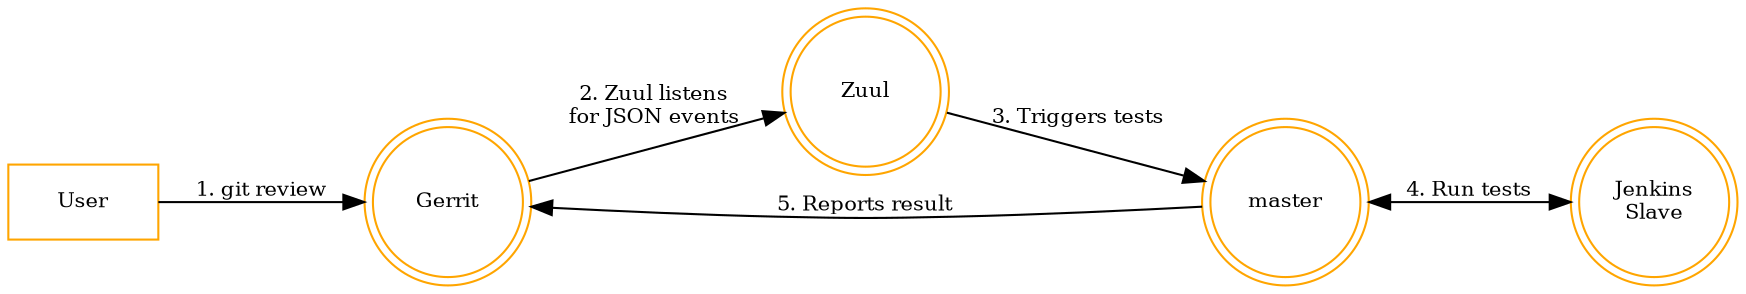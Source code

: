 digraph { 
    node [shape=doublecircle,fontsize=10,width=1.0,color=orange];
    edge [fontsize=10]; 
    rankdir=LR;

    "Gerrit";
    "Zuul";
    "master";
    "slave" [label="Jenkins\nSlave"];
    "User" [shape="box"];
    
    "User" -> "Gerrit" [label="1. git review"];
    "Gerrit" -> "Zuul" [label="2. Zuul listens\nfor JSON events"];
    "Zuul" -> "master" [label="3. Triggers tests"];
    "master" -> "Gerrit" [label="5. Reports result"];
    "master" -> "slave" [label="4. Run tests" dir=both];
}
